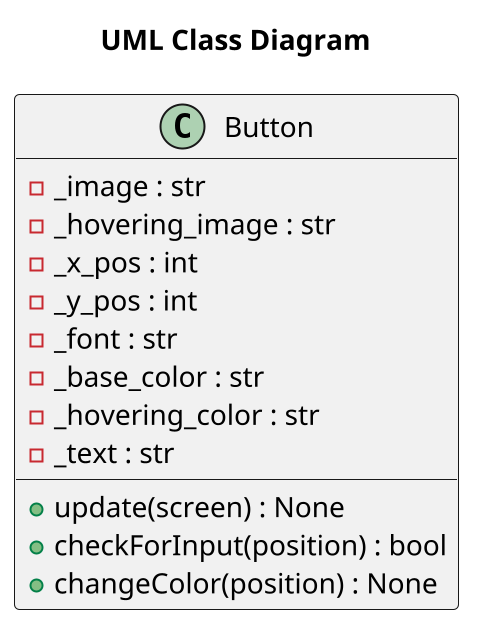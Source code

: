 @startuml
scale 2
title "UML Class Diagram"
class Button {
  -_image : str
  -_hovering_image : str
  -_x_pos : int
  -_y_pos : int
  -_font : str
  -_base_color : str
  -_hovering_color : str
  -_text : str
  +update(screen) : None
  +checkForInput(position) : bool
  +changeColor(position) : None
}
@enduml